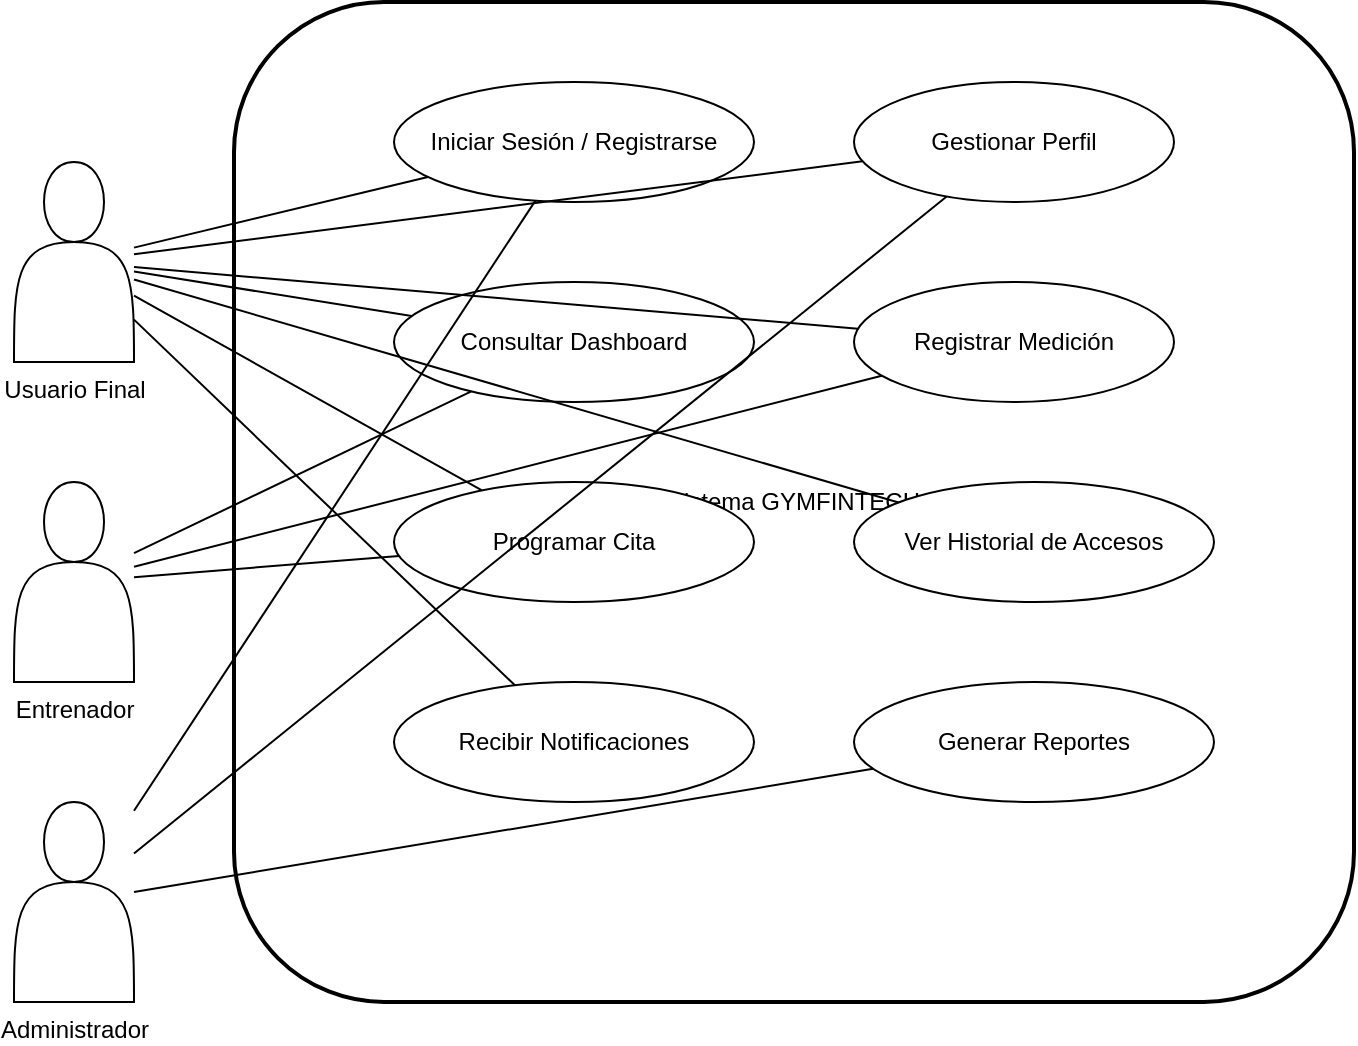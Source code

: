 <mxfile>
  <diagram name="Casos de Uso - GYMFINTECH" id="casos-uso-gymfintech">
    <mxGraphModel dx="800" dy="600" grid="1" gridSize="10" guides="1" tooltips="1" connect="1" arrows="1" fold="1" page="1" pageScale="1" pageWidth="827" pageHeight="1169">
      <root>
        <mxCell id="0"/>
        <mxCell id="1" parent="0"/>

        <!-- Sistema (elipse contenedora) -->
        <mxCell id="Sistema" value="Sistema GYMFINTECH" style="rounded=1;whiteSpace=wrap;html=1;strokeWidth=2;" vertex="1" parent="1">
          <mxGeometry x="120" y="40" width="560" height="500" as="geometry"/>
        </mxCell>

        <!-- Actores -->
        <mxCell id="ActorUsuario" value="Usuario Final" style="shape=actor;verticalLabelPosition=bottom;verticalAlign=top;html=1;" vertex="1" parent="1">
          <mxGeometry x="10" y="120" width="60" height="100" as="geometry"/>
        </mxCell>
        <mxCell id="ActorEntrenador" value="Entrenador" style="shape=actor;verticalLabelPosition=bottom;verticalAlign=top;html=1;" vertex="1" parent="1">
          <mxGeometry x="10" y="280" width="60" height="100" as="geometry"/>
        </mxCell>
        <mxCell id="ActorAdmin" value="Administrador" style="shape=actor;verticalLabelPosition=bottom;verticalAlign=top;html=1;" vertex="1" parent="1">
          <mxGeometry x="10" y="440" width="60" height="100" as="geometry"/>
        </mxCell>

        <!-- Casos de uso -->
        <mxCell id="Login" value="Iniciar Sesión / Registrarse" style="ellipse;whiteSpace=wrap;html=1;" vertex="1" parent="1">
          <mxGeometry x="200" y="80" width="180" height="60" as="geometry"/>
        </mxCell>
        <mxCell id="GestionPerfil" value="Gestionar Perfil" style="ellipse;whiteSpace=wrap;html=1;" vertex="1" parent="1">
          <mxGeometry x="430" y="80" width="160" height="60" as="geometry"/>
        </mxCell>
        <mxCell id="VerDashboard" value="Consultar Dashboard" style="ellipse;whiteSpace=wrap;html=1;" vertex="1" parent="1">
          <mxGeometry x="200" y="180" width="180" height="60" as="geometry"/>
        </mxCell>
        <mxCell id="RegistrarMedicion" value="Registrar Medición" style="ellipse;whiteSpace=wrap;html=1;" vertex="1" parent="1">
          <mxGeometry x="430" y="180" width="160" height="60" as="geometry"/>
        </mxCell>
        <mxCell id="ProgramarCita" value="Programar Cita" style="ellipse;whiteSpace=wrap;html=1;" vertex="1" parent="1">
          <mxGeometry x="200" y="280" width="180" height="60" as="geometry"/>
        </mxCell>
        <mxCell id="VerHistorial" value="Ver Historial de Accesos" style="ellipse;whiteSpace=wrap;html=1;" vertex="1" parent="1">
          <mxGeometry x="430" y="280" width="180" height="60" as="geometry"/>
        </mxCell>
        <mxCell id="RecibirNotificaciones" value="Recibir Notificaciones" style="ellipse;whiteSpace=wrap;html=1;" vertex="1" parent="1">
          <mxGeometry x="200" y="380" width="180" height="60" as="geometry"/>
        </mxCell>
        <mxCell id="GenerarReportes" value="Generar Reportes" style="ellipse;whiteSpace=wrap;html=1;" vertex="1" parent="1">
          <mxGeometry x="430" y="380" width="180" height="60" as="geometry"/>
        </mxCell>

        <!-- Relaciones Actor–Caso de uso -->
        <mxCell id="r1" edge="1" parent="1" source="ActorUsuario" target="Login" style="endArrow=none;html=1;">
          <mxGeometry relative="1" as="geometry"/>
        </mxCell>
        <mxCell id="r2" edge="1" parent="1" source="ActorUsuario" target="GestionPerfil" style="endArrow=none;html=1;">
          <mxGeometry relative="1" as="geometry"/>
        </mxCell>
        <mxCell id="r3" edge="1" parent="1" source="ActorUsuario" target="VerDashboard" style="endArrow=none;html=1;">
          <mxGeometry relative="1" as="geometry"/>
        </mxCell>
        <mxCell id="r4" edge="1" parent="1" source="ActorUsuario" target="RegistrarMedicion" style="endArrow=none;html=1;">
          <mxGeometry relative="1" as="geometry"/>
        </mxCell>
        <mxCell id="r5" edge="1" parent="1" source="ActorUsuario" target="ProgramarCita" style="endArrow=none;html=1;">
          <mxGeometry relative="1" as="geometry"/>
        </mxCell>
        <mxCell id="r6" edge="1" parent="1" source="ActorUsuario" target="VerHistorial" style="endArrow=none;html=1;">
          <mxGeometry relative="1" as="geometry"/>
        </mxCell>
        <mxCell id="r7" edge="1" parent="1" source="ActorUsuario" target="RecibirNotificaciones" style="endArrow=none;html=1;">
          <mxGeometry relative="1" as="geometry"/>
        </mxCell>

        <mxCell id="r8" edge="1" parent="1" source="ActorEntrenador" target="VerDashboard" style="endArrow=none;html=1;">
          <mxGeometry relative="1" as="geometry"/>
        </mxCell>
        <mxCell id="r9" edge="1" parent="1" source="ActorEntrenador" target="RegistrarMedicion" style="endArrow=none;html=1;">
          <mxGeometry relative="1" as="geometry"/>
        </mxCell>
        <mxCell id="r10" edge="1" parent="1" source="ActorEntrenador" target="ProgramarCita" style="endArrow=none;html=1;">
          <mxGeometry relative="1" as="geometry"/>
        </mxCell>

        <mxCell id="r11" edge="1" parent="1" source="ActorAdmin" target="Login" style="endArrow=none;html=1;">
          <mxGeometry relative="1" as="geometry"/>
        </mxCell>
        <mxCell id="r12" edge="1" parent="1" source="ActorAdmin" target="GestionPerfil" style="endArrow=none;html=1;">
          <mxGeometry relative="1" as="geometry"/>
        </mxCell>
        <mxCell id="r13" edge="1" parent="1" source="ActorAdmin" target="GenerarReportes" style="endArrow=none;html=1;">
          <mxGeometry relative="1" as="geometry"/>
        </mxCell>

      </root>
    </mxGraphModel>
  </diagram>
</mxfile>
